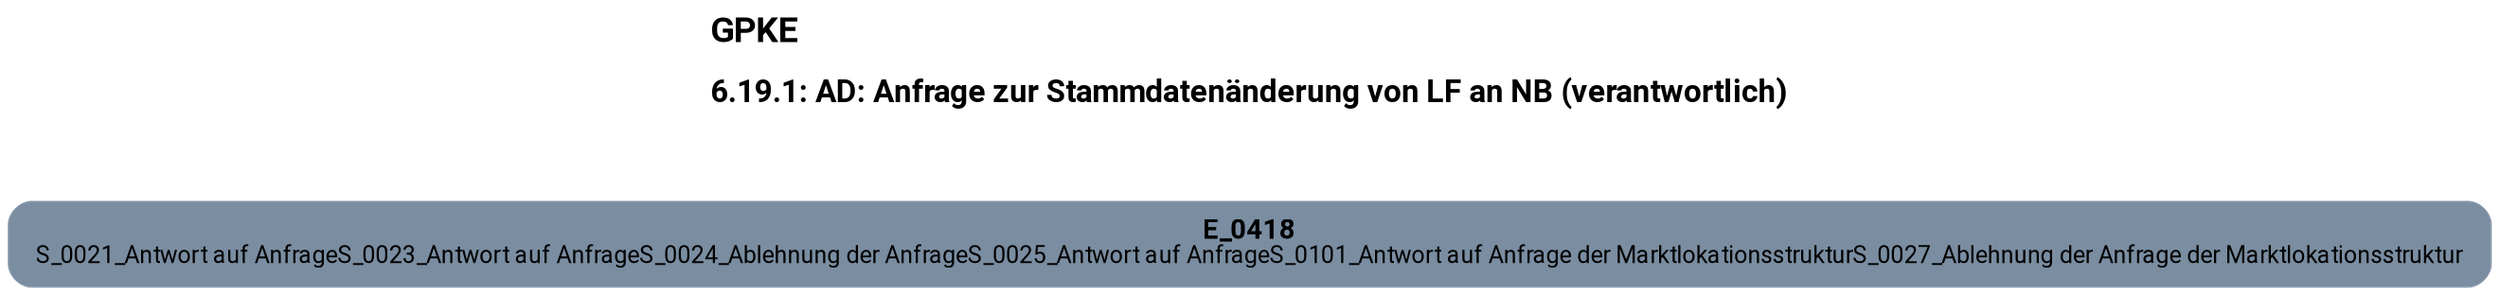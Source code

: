 digraph D {
    labelloc="t";
    label=<<B><FONT POINT-SIZE="18">GPKE</FONT></B><BR align="left"/><BR/><B><FONT POINT-SIZE="16">6.19.1: AD: Anfrage zur Stammdatenänderung von LF an NB (verantwortlich)</FONT></B><BR align="left"/><BR/><BR/><BR/>>;
    ratio="compress";
    concentrate=true;
    pack=true;
    rankdir=TB;
    packmode="array";
    size="20,20";
    "Empty" [margin="0.2,0.12", shape=box, style="filled,rounded", penwidth=0.0, fillcolor="#7a8da1", label=<<B>E_0418</B><BR align="center"/><FONT point-size="12">S_0021_Antwort auf Anfrage
S_0023_Antwort auf Anfrage
S_0024_Ablehnung der Anfrage
S_0025_Antwort auf Anfrage
S_0101_Antwort auf Anfrage der Marktlokationsstruktur
S_0027_Ablehnung der Anfrage der Marktlokationsstruktur</FONT><BR align="center"/>>, fontname="Roboto, sans-serif"];


    bgcolor="transparent";
fontname="Roboto, sans-serif";
}